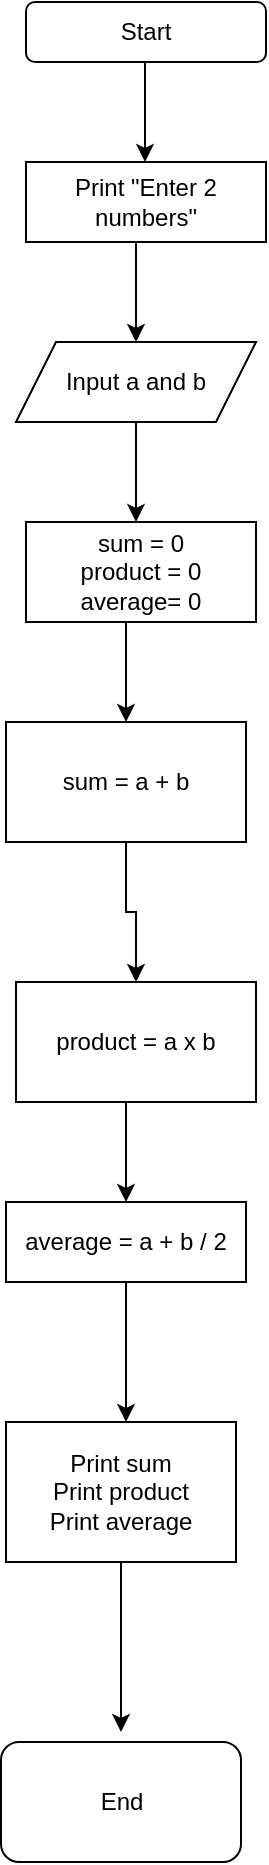 <mxfile version="22.1.3" type="github">
  <diagram name="Page-1" id="CS9CugXSs1GRP18YRC-i">
    <mxGraphModel dx="1055" dy="777" grid="1" gridSize="10" guides="1" tooltips="1" connect="1" arrows="1" fold="1" page="1" pageScale="1" pageWidth="850" pageHeight="1100" math="0" shadow="0">
      <root>
        <mxCell id="0" />
        <mxCell id="1" parent="0" />
        <mxCell id="_0yW6vMmBOVeN3PkM4U8-2" value="" style="endArrow=classic;html=1;rounded=0;" edge="1" parent="1">
          <mxGeometry width="50" height="50" relative="1" as="geometry">
            <mxPoint x="360" y="230" as="sourcePoint" />
            <mxPoint x="360" y="280" as="targetPoint" />
          </mxGeometry>
        </mxCell>
        <mxCell id="_0yW6vMmBOVeN3PkM4U8-3" value="" style="endArrow=classic;html=1;rounded=0;" edge="1" parent="1">
          <mxGeometry width="50" height="50" relative="1" as="geometry">
            <mxPoint x="364.5" y="120" as="sourcePoint" />
            <mxPoint x="364.5" y="190" as="targetPoint" />
          </mxGeometry>
        </mxCell>
        <mxCell id="_0yW6vMmBOVeN3PkM4U8-4" value="Print &quot;Enter 2 numbers&quot;" style="rounded=0;whiteSpace=wrap;html=1;" vertex="1" parent="1">
          <mxGeometry x="305" y="190" width="120" height="40" as="geometry" />
        </mxCell>
        <mxCell id="_0yW6vMmBOVeN3PkM4U8-6" value="" style="endArrow=classic;html=1;rounded=0;" edge="1" parent="1">
          <mxGeometry width="50" height="50" relative="1" as="geometry">
            <mxPoint x="360" y="320" as="sourcePoint" />
            <mxPoint x="360" y="370" as="targetPoint" />
          </mxGeometry>
        </mxCell>
        <mxCell id="_0yW6vMmBOVeN3PkM4U8-10" value="sum = 0&lt;br&gt;product = 0&lt;br&gt;average= 0" style="rounded=0;whiteSpace=wrap;html=1;" vertex="1" parent="1">
          <mxGeometry x="305" y="370" width="115" height="50" as="geometry" />
        </mxCell>
        <mxCell id="_0yW6vMmBOVeN3PkM4U8-11" value="" style="endArrow=classic;html=1;rounded=0;entryX=0.5;entryY=0;entryDx=0;entryDy=0;" edge="1" parent="1">
          <mxGeometry width="50" height="50" relative="1" as="geometry">
            <mxPoint x="355" y="420" as="sourcePoint" />
            <mxPoint x="355" y="470" as="targetPoint" />
          </mxGeometry>
        </mxCell>
        <mxCell id="_0yW6vMmBOVeN3PkM4U8-22" value="Start" style="rounded=1;whiteSpace=wrap;html=1;" vertex="1" parent="1">
          <mxGeometry x="305" y="110" width="120" height="30" as="geometry" />
        </mxCell>
        <mxCell id="_0yW6vMmBOVeN3PkM4U8-28" value="" style="edgeStyle=orthogonalEdgeStyle;rounded=0;orthogonalLoop=1;jettySize=auto;html=1;" edge="1" parent="1">
          <mxGeometry relative="1" as="geometry">
            <mxPoint x="355" y="660" as="sourcePoint" />
            <mxPoint x="355" y="710" as="targetPoint" />
          </mxGeometry>
        </mxCell>
        <mxCell id="_0yW6vMmBOVeN3PkM4U8-31" value="" style="edgeStyle=orthogonalEdgeStyle;rounded=0;orthogonalLoop=1;jettySize=auto;html=1;" edge="1" parent="1" source="_0yW6vMmBOVeN3PkM4U8-29">
          <mxGeometry relative="1" as="geometry">
            <mxPoint x="355" y="820" as="targetPoint" />
          </mxGeometry>
        </mxCell>
        <mxCell id="_0yW6vMmBOVeN3PkM4U8-29" value="average = a + b / 2" style="rounded=0;whiteSpace=wrap;html=1;" vertex="1" parent="1">
          <mxGeometry x="295" y="710" width="120" height="40" as="geometry" />
        </mxCell>
        <mxCell id="_0yW6vMmBOVeN3PkM4U8-39" value="" style="edgeStyle=orthogonalEdgeStyle;rounded=0;orthogonalLoop=1;jettySize=auto;html=1;" edge="1" parent="1" source="_0yW6vMmBOVeN3PkM4U8-32">
          <mxGeometry relative="1" as="geometry">
            <mxPoint x="352.5" y="975.0" as="targetPoint" />
          </mxGeometry>
        </mxCell>
        <mxCell id="_0yW6vMmBOVeN3PkM4U8-32" value="Print sum&lt;br&gt;Print product&lt;br&gt;Print average" style="rounded=0;whiteSpace=wrap;html=1;" vertex="1" parent="1">
          <mxGeometry x="295" y="820" width="115" height="70" as="geometry" />
        </mxCell>
        <mxCell id="_0yW6vMmBOVeN3PkM4U8-33" value="product = a x b" style="rounded=0;whiteSpace=wrap;html=1;" vertex="1" parent="1">
          <mxGeometry x="300" y="600" width="120" height="60" as="geometry" />
        </mxCell>
        <mxCell id="_0yW6vMmBOVeN3PkM4U8-35" value="" style="edgeStyle=orthogonalEdgeStyle;rounded=0;orthogonalLoop=1;jettySize=auto;html=1;" edge="1" parent="1" source="_0yW6vMmBOVeN3PkM4U8-34" target="_0yW6vMmBOVeN3PkM4U8-33">
          <mxGeometry relative="1" as="geometry" />
        </mxCell>
        <mxCell id="_0yW6vMmBOVeN3PkM4U8-34" value="sum = a + b" style="rounded=0;whiteSpace=wrap;html=1;" vertex="1" parent="1">
          <mxGeometry x="295" y="470" width="120" height="60" as="geometry" />
        </mxCell>
        <mxCell id="_0yW6vMmBOVeN3PkM4U8-37" value="Input a and b" style="shape=parallelogram;perimeter=parallelogramPerimeter;whiteSpace=wrap;html=1;fixedSize=1;" vertex="1" parent="1">
          <mxGeometry x="300" y="280" width="120" height="40" as="geometry" />
        </mxCell>
        <mxCell id="_0yW6vMmBOVeN3PkM4U8-40" value="End" style="rounded=1;whiteSpace=wrap;html=1;" vertex="1" parent="1">
          <mxGeometry x="292.5" y="980" width="120" height="60" as="geometry" />
        </mxCell>
      </root>
    </mxGraphModel>
  </diagram>
</mxfile>
